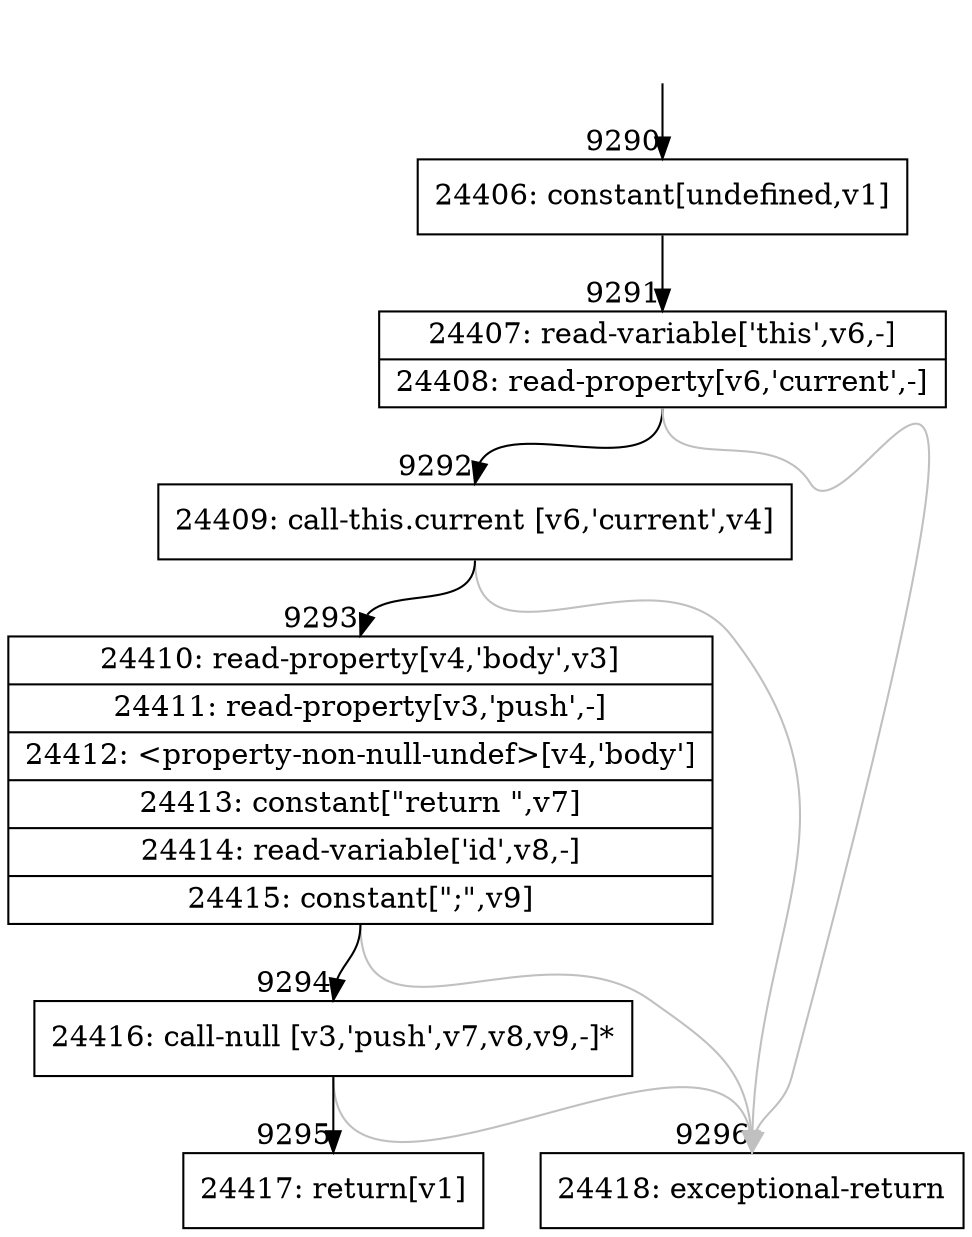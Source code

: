 digraph {
rankdir="TD"
BB_entry675[shape=none,label=""];
BB_entry675 -> BB9290 [tailport=s, headport=n, headlabel="    9290"]
BB9290 [shape=record label="{24406: constant[undefined,v1]}" ] 
BB9290 -> BB9291 [tailport=s, headport=n, headlabel="      9291"]
BB9291 [shape=record label="{24407: read-variable['this',v6,-]|24408: read-property[v6,'current',-]}" ] 
BB9291 -> BB9292 [tailport=s, headport=n, headlabel="      9292"]
BB9291 -> BB9296 [tailport=s, headport=n, color=gray, headlabel="      9296"]
BB9292 [shape=record label="{24409: call-this.current [v6,'current',v4]}" ] 
BB9292 -> BB9293 [tailport=s, headport=n, headlabel="      9293"]
BB9292 -> BB9296 [tailport=s, headport=n, color=gray]
BB9293 [shape=record label="{24410: read-property[v4,'body',v3]|24411: read-property[v3,'push',-]|24412: \<property-non-null-undef\>[v4,'body']|24413: constant[\"return \",v7]|24414: read-variable['id',v8,-]|24415: constant[\";\",v9]}" ] 
BB9293 -> BB9294 [tailport=s, headport=n, headlabel="      9294"]
BB9293 -> BB9296 [tailport=s, headport=n, color=gray]
BB9294 [shape=record label="{24416: call-null [v3,'push',v7,v8,v9,-]*}" ] 
BB9294 -> BB9295 [tailport=s, headport=n, headlabel="      9295"]
BB9294 -> BB9296 [tailport=s, headport=n, color=gray]
BB9295 [shape=record label="{24417: return[v1]}" ] 
BB9296 [shape=record label="{24418: exceptional-return}" ] 
//#$~ 13458
}
